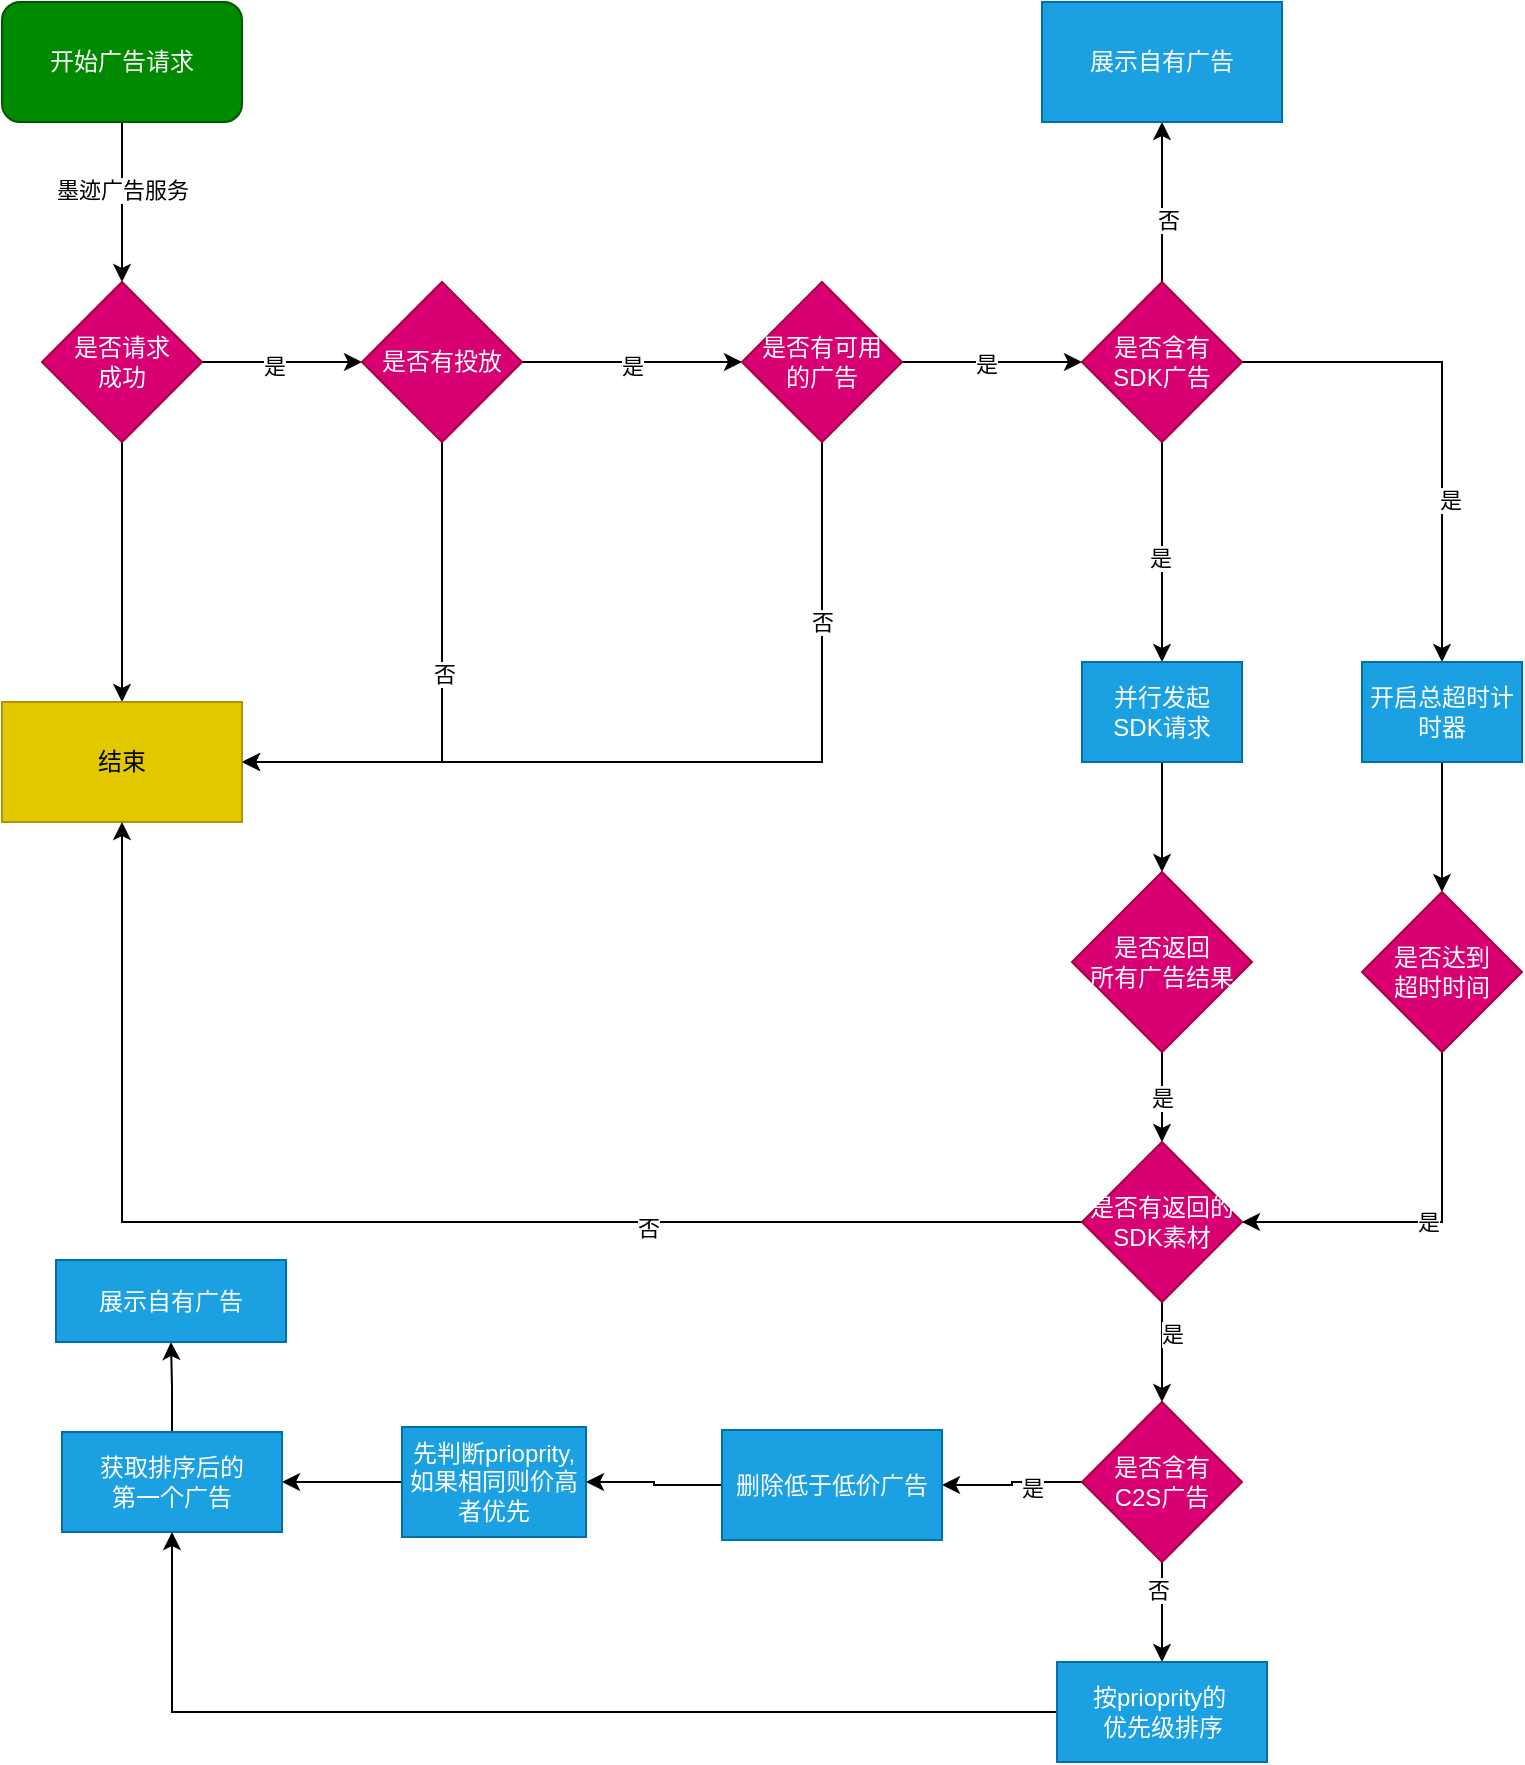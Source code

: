 <mxfile version="22.1.5" type="github">
  <diagram name="第 1 页" id="E0eeW6LGLjW0Yb_alyRi">
    <mxGraphModel dx="2120" dy="1113" grid="1" gridSize="10" guides="1" tooltips="1" connect="1" arrows="1" fold="1" page="1" pageScale="1" pageWidth="827" pageHeight="1169" math="0" shadow="0">
      <root>
        <mxCell id="0" />
        <mxCell id="1" parent="0" />
        <mxCell id="M79rzZ41mrvAYY-lDxM1-1" value="" style="edgeStyle=orthogonalEdgeStyle;rounded=0;orthogonalLoop=1;jettySize=auto;html=1;" edge="1" parent="1" source="M79rzZ41mrvAYY-lDxM1-3" target="M79rzZ41mrvAYY-lDxM1-8">
          <mxGeometry relative="1" as="geometry" />
        </mxCell>
        <mxCell id="M79rzZ41mrvAYY-lDxM1-2" value="墨迹广告服务" style="edgeLabel;html=1;align=center;verticalAlign=middle;resizable=0;points=[];" vertex="1" connectable="0" parent="M79rzZ41mrvAYY-lDxM1-1">
          <mxGeometry x="-0.156" relative="1" as="geometry">
            <mxPoint as="offset" />
          </mxGeometry>
        </mxCell>
        <mxCell id="M79rzZ41mrvAYY-lDxM1-3" value="开始广告请求" style="rounded=1;whiteSpace=wrap;html=1;fillColor=#008a00;fontColor=#ffffff;strokeColor=#005700;" vertex="1" parent="1">
          <mxGeometry x="250" y="480" width="120" height="60" as="geometry" />
        </mxCell>
        <mxCell id="M79rzZ41mrvAYY-lDxM1-6" value="" style="edgeStyle=orthogonalEdgeStyle;rounded=0;orthogonalLoop=1;jettySize=auto;html=1;" edge="1" parent="1" source="M79rzZ41mrvAYY-lDxM1-8" target="M79rzZ41mrvAYY-lDxM1-14">
          <mxGeometry relative="1" as="geometry" />
        </mxCell>
        <mxCell id="M79rzZ41mrvAYY-lDxM1-7" value="是" style="edgeLabel;html=1;align=center;verticalAlign=middle;resizable=0;points=[];" vertex="1" connectable="0" parent="M79rzZ41mrvAYY-lDxM1-6">
          <mxGeometry x="-0.1" y="-1" relative="1" as="geometry">
            <mxPoint y="1" as="offset" />
          </mxGeometry>
        </mxCell>
        <mxCell id="M79rzZ41mrvAYY-lDxM1-96" style="edgeStyle=orthogonalEdgeStyle;rounded=0;orthogonalLoop=1;jettySize=auto;html=1;" edge="1" parent="1" source="M79rzZ41mrvAYY-lDxM1-8" target="M79rzZ41mrvAYY-lDxM1-15">
          <mxGeometry relative="1" as="geometry" />
        </mxCell>
        <mxCell id="M79rzZ41mrvAYY-lDxM1-8" value="是否请求&lt;br&gt;成功" style="rhombus;whiteSpace=wrap;html=1;fillColor=#d80073;fontColor=#ffffff;strokeColor=#A50040;" vertex="1" parent="1">
          <mxGeometry x="270" y="620" width="80" height="80" as="geometry" />
        </mxCell>
        <mxCell id="M79rzZ41mrvAYY-lDxM1-10" value="" style="edgeStyle=orthogonalEdgeStyle;rounded=0;orthogonalLoop=1;jettySize=auto;html=1;" edge="1" parent="1" source="M79rzZ41mrvAYY-lDxM1-14" target="M79rzZ41mrvAYY-lDxM1-15">
          <mxGeometry relative="1" as="geometry">
            <Array as="points">
              <mxPoint x="470" y="860" />
            </Array>
          </mxGeometry>
        </mxCell>
        <mxCell id="M79rzZ41mrvAYY-lDxM1-11" value="否" style="edgeLabel;html=1;align=center;verticalAlign=middle;resizable=0;points=[];" vertex="1" connectable="0" parent="M79rzZ41mrvAYY-lDxM1-10">
          <mxGeometry x="-0.111" y="1" relative="1" as="geometry">
            <mxPoint as="offset" />
          </mxGeometry>
        </mxCell>
        <mxCell id="M79rzZ41mrvAYY-lDxM1-12" value="" style="edgeStyle=orthogonalEdgeStyle;rounded=0;orthogonalLoop=1;jettySize=auto;html=1;entryX=0;entryY=0.5;entryDx=0;entryDy=0;" edge="1" parent="1" source="M79rzZ41mrvAYY-lDxM1-14" target="M79rzZ41mrvAYY-lDxM1-35">
          <mxGeometry relative="1" as="geometry">
            <mxPoint x="620" y="660" as="targetPoint" />
          </mxGeometry>
        </mxCell>
        <mxCell id="M79rzZ41mrvAYY-lDxM1-13" value="是" style="edgeLabel;html=1;align=center;verticalAlign=middle;resizable=0;points=[];" vertex="1" connectable="0" parent="M79rzZ41mrvAYY-lDxM1-12">
          <mxGeometry y="-1" relative="1" as="geometry">
            <mxPoint y="1" as="offset" />
          </mxGeometry>
        </mxCell>
        <mxCell id="M79rzZ41mrvAYY-lDxM1-14" value="是否有投放" style="rhombus;whiteSpace=wrap;html=1;fillColor=#d80073;fontColor=#ffffff;strokeColor=#A50040;" vertex="1" parent="1">
          <mxGeometry x="430" y="620" width="80" height="80" as="geometry" />
        </mxCell>
        <mxCell id="M79rzZ41mrvAYY-lDxM1-15" value="结束" style="whiteSpace=wrap;html=1;fillColor=#e3c800;fontColor=#000000;strokeColor=#B09500;" vertex="1" parent="1">
          <mxGeometry x="250" y="830" width="120" height="60" as="geometry" />
        </mxCell>
        <mxCell id="M79rzZ41mrvAYY-lDxM1-26" value="" style="edgeStyle=orthogonalEdgeStyle;rounded=0;orthogonalLoop=1;jettySize=auto;html=1;entryX=0.5;entryY=0;entryDx=0;entryDy=0;" edge="1" parent="1" source="M79rzZ41mrvAYY-lDxM1-28" target="M79rzZ41mrvAYY-lDxM1-72">
          <mxGeometry relative="1" as="geometry">
            <mxPoint x="1070" y="660" as="targetPoint" />
          </mxGeometry>
        </mxCell>
        <mxCell id="M79rzZ41mrvAYY-lDxM1-27" value="是" style="edgeLabel;html=1;align=center;verticalAlign=middle;resizable=0;points=[];" vertex="1" connectable="0" parent="M79rzZ41mrvAYY-lDxM1-26">
          <mxGeometry x="0.025" y="-1" relative="1" as="geometry">
            <mxPoint y="1" as="offset" />
          </mxGeometry>
        </mxCell>
        <mxCell id="M79rzZ41mrvAYY-lDxM1-94" style="edgeStyle=orthogonalEdgeStyle;rounded=0;orthogonalLoop=1;jettySize=auto;html=1;entryX=0.5;entryY=0;entryDx=0;entryDy=0;" edge="1" parent="1" source="M79rzZ41mrvAYY-lDxM1-28" target="M79rzZ41mrvAYY-lDxM1-77">
          <mxGeometry relative="1" as="geometry" />
        </mxCell>
        <mxCell id="M79rzZ41mrvAYY-lDxM1-95" value="是" style="edgeLabel;html=1;align=center;verticalAlign=middle;resizable=0;points=[];" vertex="1" connectable="0" parent="M79rzZ41mrvAYY-lDxM1-94">
          <mxGeometry x="0.353" y="4" relative="1" as="geometry">
            <mxPoint as="offset" />
          </mxGeometry>
        </mxCell>
        <mxCell id="M79rzZ41mrvAYY-lDxM1-98" value="" style="edgeStyle=orthogonalEdgeStyle;rounded=0;orthogonalLoop=1;jettySize=auto;html=1;" edge="1" parent="1" source="M79rzZ41mrvAYY-lDxM1-28" target="M79rzZ41mrvAYY-lDxM1-97">
          <mxGeometry relative="1" as="geometry" />
        </mxCell>
        <mxCell id="M79rzZ41mrvAYY-lDxM1-115" value="否" style="edgeLabel;html=1;align=center;verticalAlign=middle;resizable=0;points=[];" vertex="1" connectable="0" parent="M79rzZ41mrvAYY-lDxM1-98">
          <mxGeometry x="-0.231" y="-3" relative="1" as="geometry">
            <mxPoint as="offset" />
          </mxGeometry>
        </mxCell>
        <mxCell id="M79rzZ41mrvAYY-lDxM1-28" value="是否含有&lt;br&gt;SDK广告" style="rhombus;whiteSpace=wrap;html=1;fillColor=#d80073;fontColor=#ffffff;strokeColor=#A50040;" vertex="1" parent="1">
          <mxGeometry x="790" y="620" width="80" height="80" as="geometry" />
        </mxCell>
        <mxCell id="M79rzZ41mrvAYY-lDxM1-31" value="" style="edgeStyle=orthogonalEdgeStyle;rounded=0;orthogonalLoop=1;jettySize=auto;html=1;entryX=0;entryY=0.5;entryDx=0;entryDy=0;" edge="1" parent="1" source="M79rzZ41mrvAYY-lDxM1-35" target="M79rzZ41mrvAYY-lDxM1-28">
          <mxGeometry relative="1" as="geometry">
            <mxPoint x="760" y="660" as="targetPoint" />
          </mxGeometry>
        </mxCell>
        <mxCell id="M79rzZ41mrvAYY-lDxM1-32" value="是" style="edgeLabel;html=1;align=center;verticalAlign=middle;resizable=0;points=[];" vertex="1" connectable="0" parent="M79rzZ41mrvAYY-lDxM1-31">
          <mxGeometry x="-0.067" y="-1" relative="1" as="geometry">
            <mxPoint as="offset" />
          </mxGeometry>
        </mxCell>
        <mxCell id="M79rzZ41mrvAYY-lDxM1-33" style="edgeStyle=orthogonalEdgeStyle;rounded=0;orthogonalLoop=1;jettySize=auto;html=1;entryX=1;entryY=0.5;entryDx=0;entryDy=0;" edge="1" parent="1" source="M79rzZ41mrvAYY-lDxM1-35" target="M79rzZ41mrvAYY-lDxM1-15">
          <mxGeometry relative="1" as="geometry">
            <Array as="points">
              <mxPoint x="660" y="860" />
            </Array>
          </mxGeometry>
        </mxCell>
        <mxCell id="M79rzZ41mrvAYY-lDxM1-34" value="否" style="edgeLabel;html=1;align=center;verticalAlign=middle;resizable=0;points=[];" vertex="1" connectable="0" parent="M79rzZ41mrvAYY-lDxM1-33">
          <mxGeometry x="-0.6" relative="1" as="geometry">
            <mxPoint as="offset" />
          </mxGeometry>
        </mxCell>
        <mxCell id="M79rzZ41mrvAYY-lDxM1-35" value="是否有可用&lt;br&gt;的广告" style="rhombus;whiteSpace=wrap;html=1;fillColor=#d80073;fontColor=#ffffff;strokeColor=#A50040;" vertex="1" parent="1">
          <mxGeometry x="620" y="620" width="80" height="80" as="geometry" />
        </mxCell>
        <mxCell id="M79rzZ41mrvAYY-lDxM1-99" value="" style="edgeStyle=orthogonalEdgeStyle;rounded=0;orthogonalLoop=1;jettySize=auto;html=1;" edge="1" parent="1" source="M79rzZ41mrvAYY-lDxM1-72" target="M79rzZ41mrvAYY-lDxM1-75">
          <mxGeometry relative="1" as="geometry" />
        </mxCell>
        <mxCell id="M79rzZ41mrvAYY-lDxM1-72" value="并行发起&lt;br&gt;SDK请求" style="rounded=0;whiteSpace=wrap;html=1;fillColor=#1ba1e2;fontColor=#ffffff;strokeColor=#006EAF;" vertex="1" parent="1">
          <mxGeometry x="790" y="810" width="80" height="50" as="geometry" />
        </mxCell>
        <mxCell id="M79rzZ41mrvAYY-lDxM1-102" value="是" style="edgeStyle=orthogonalEdgeStyle;rounded=0;orthogonalLoop=1;jettySize=auto;html=1;" edge="1" parent="1" source="M79rzZ41mrvAYY-lDxM1-75" target="M79rzZ41mrvAYY-lDxM1-100">
          <mxGeometry relative="1" as="geometry" />
        </mxCell>
        <mxCell id="M79rzZ41mrvAYY-lDxM1-75" value="是否返回&lt;br&gt;所有广告结果" style="rhombus;whiteSpace=wrap;html=1;rounded=0;fillColor=#d80073;fontColor=#ffffff;strokeColor=#A50040;" vertex="1" parent="1">
          <mxGeometry x="785" y="915" width="90" height="90" as="geometry" />
        </mxCell>
        <mxCell id="M79rzZ41mrvAYY-lDxM1-76" value="" style="edgeStyle=orthogonalEdgeStyle;rounded=0;orthogonalLoop=1;jettySize=auto;html=1;" edge="1" parent="1" source="M79rzZ41mrvAYY-lDxM1-77" target="M79rzZ41mrvAYY-lDxM1-80">
          <mxGeometry relative="1" as="geometry" />
        </mxCell>
        <mxCell id="M79rzZ41mrvAYY-lDxM1-77" value="开启总超时计时器" style="whiteSpace=wrap;html=1;rounded=0;fillColor=#1ba1e2;fontColor=#ffffff;strokeColor=#006EAF;" vertex="1" parent="1">
          <mxGeometry x="930" y="810" width="80" height="50" as="geometry" />
        </mxCell>
        <mxCell id="M79rzZ41mrvAYY-lDxM1-101" value="是" style="edgeStyle=orthogonalEdgeStyle;rounded=0;orthogonalLoop=1;jettySize=auto;html=1;entryX=1;entryY=0.5;entryDx=0;entryDy=0;exitX=0.5;exitY=1;exitDx=0;exitDy=0;" edge="1" parent="1" source="M79rzZ41mrvAYY-lDxM1-80" target="M79rzZ41mrvAYY-lDxM1-100">
          <mxGeometry relative="1" as="geometry" />
        </mxCell>
        <mxCell id="M79rzZ41mrvAYY-lDxM1-80" value="是否达到&lt;br&gt;超时时间" style="rhombus;whiteSpace=wrap;html=1;rounded=0;fillColor=#d80073;fontColor=#ffffff;strokeColor=#A50040;" vertex="1" parent="1">
          <mxGeometry x="930" y="925" width="80" height="80" as="geometry" />
        </mxCell>
        <mxCell id="M79rzZ41mrvAYY-lDxM1-83" value="" style="edgeStyle=orthogonalEdgeStyle;rounded=0;orthogonalLoop=1;jettySize=auto;html=1;" edge="1" parent="1" source="M79rzZ41mrvAYY-lDxM1-86" target="M79rzZ41mrvAYY-lDxM1-88">
          <mxGeometry relative="1" as="geometry" />
        </mxCell>
        <mxCell id="M79rzZ41mrvAYY-lDxM1-84" value="否" style="edgeLabel;html=1;align=center;verticalAlign=middle;resizable=0;points=[];" vertex="1" connectable="0" parent="M79rzZ41mrvAYY-lDxM1-83">
          <mxGeometry x="-0.489" y="-2" relative="1" as="geometry">
            <mxPoint y="1" as="offset" />
          </mxGeometry>
        </mxCell>
        <mxCell id="M79rzZ41mrvAYY-lDxM1-109" value="" style="edgeStyle=orthogonalEdgeStyle;rounded=0;orthogonalLoop=1;jettySize=auto;html=1;" edge="1" parent="1" source="M79rzZ41mrvAYY-lDxM1-86" target="M79rzZ41mrvAYY-lDxM1-108">
          <mxGeometry relative="1" as="geometry" />
        </mxCell>
        <mxCell id="M79rzZ41mrvAYY-lDxM1-111" value="是" style="edgeLabel;html=1;align=center;verticalAlign=middle;resizable=0;points=[];" vertex="1" connectable="0" parent="M79rzZ41mrvAYY-lDxM1-109">
          <mxGeometry x="-0.301" y="3" relative="1" as="geometry">
            <mxPoint as="offset" />
          </mxGeometry>
        </mxCell>
        <mxCell id="M79rzZ41mrvAYY-lDxM1-86" value="是否含有&lt;br&gt;C2S广告" style="rhombus;whiteSpace=wrap;html=1;rounded=0;fillColor=#d80073;fontColor=#ffffff;strokeColor=#A50040;" vertex="1" parent="1">
          <mxGeometry x="790" y="1180" width="80" height="80" as="geometry" />
        </mxCell>
        <mxCell id="M79rzZ41mrvAYY-lDxM1-107" style="edgeStyle=orthogonalEdgeStyle;rounded=0;orthogonalLoop=1;jettySize=auto;html=1;entryX=0.5;entryY=1;entryDx=0;entryDy=0;" edge="1" parent="1" source="M79rzZ41mrvAYY-lDxM1-88" target="M79rzZ41mrvAYY-lDxM1-92">
          <mxGeometry relative="1" as="geometry" />
        </mxCell>
        <mxCell id="M79rzZ41mrvAYY-lDxM1-88" value="按prioprity的&amp;nbsp;&lt;br&gt;优先级排序" style="rounded=0;whiteSpace=wrap;html=1;fillColor=#1ba1e2;fontColor=#ffffff;strokeColor=#006EAF;" vertex="1" parent="1">
          <mxGeometry x="777.5" y="1310" width="105" height="50" as="geometry" />
        </mxCell>
        <mxCell id="M79rzZ41mrvAYY-lDxM1-89" style="edgeStyle=orthogonalEdgeStyle;rounded=0;orthogonalLoop=1;jettySize=auto;html=1;entryX=1;entryY=0.5;entryDx=0;entryDy=0;" edge="1" parent="1" source="M79rzZ41mrvAYY-lDxM1-90" target="M79rzZ41mrvAYY-lDxM1-92">
          <mxGeometry relative="1" as="geometry" />
        </mxCell>
        <mxCell id="M79rzZ41mrvAYY-lDxM1-90" value="先判断prioprity,如果相同则价高者优先" style="rounded=0;whiteSpace=wrap;html=1;fillColor=#1ba1e2;fontColor=#ffffff;strokeColor=#006EAF;" vertex="1" parent="1">
          <mxGeometry x="450" y="1192.5" width="92" height="55" as="geometry" />
        </mxCell>
        <mxCell id="M79rzZ41mrvAYY-lDxM1-114" value="" style="edgeStyle=orthogonalEdgeStyle;rounded=0;orthogonalLoop=1;jettySize=auto;html=1;" edge="1" parent="1" source="M79rzZ41mrvAYY-lDxM1-92" target="M79rzZ41mrvAYY-lDxM1-113">
          <mxGeometry relative="1" as="geometry" />
        </mxCell>
        <mxCell id="M79rzZ41mrvAYY-lDxM1-92" value="获取排序后的&lt;br&gt;第一个广告" style="rounded=0;whiteSpace=wrap;html=1;fillColor=#1ba1e2;fontColor=#ffffff;strokeColor=#006EAF;" vertex="1" parent="1">
          <mxGeometry x="280" y="1195" width="110" height="50" as="geometry" />
        </mxCell>
        <mxCell id="M79rzZ41mrvAYY-lDxM1-97" value="展示自有广告" style="rounded=0;whiteSpace=wrap;html=1;fillColor=#1ba1e2;fontColor=#ffffff;strokeColor=#006EAF;" vertex="1" parent="1">
          <mxGeometry x="770" y="480" width="120" height="60" as="geometry" />
        </mxCell>
        <mxCell id="M79rzZ41mrvAYY-lDxM1-103" style="edgeStyle=orthogonalEdgeStyle;rounded=0;orthogonalLoop=1;jettySize=auto;html=1;entryX=0.5;entryY=1;entryDx=0;entryDy=0;" edge="1" parent="1" source="M79rzZ41mrvAYY-lDxM1-100" target="M79rzZ41mrvAYY-lDxM1-15">
          <mxGeometry relative="1" as="geometry" />
        </mxCell>
        <mxCell id="M79rzZ41mrvAYY-lDxM1-104" value="否" style="edgeLabel;html=1;align=center;verticalAlign=middle;resizable=0;points=[];" vertex="1" connectable="0" parent="M79rzZ41mrvAYY-lDxM1-103">
          <mxGeometry x="-0.362" y="3" relative="1" as="geometry">
            <mxPoint as="offset" />
          </mxGeometry>
        </mxCell>
        <mxCell id="M79rzZ41mrvAYY-lDxM1-106" value="" style="edgeStyle=orthogonalEdgeStyle;rounded=0;orthogonalLoop=1;jettySize=auto;html=1;" edge="1" parent="1" source="M79rzZ41mrvAYY-lDxM1-100" target="M79rzZ41mrvAYY-lDxM1-86">
          <mxGeometry relative="1" as="geometry" />
        </mxCell>
        <mxCell id="M79rzZ41mrvAYY-lDxM1-112" value="是" style="edgeLabel;html=1;align=center;verticalAlign=middle;resizable=0;points=[];" vertex="1" connectable="0" parent="M79rzZ41mrvAYY-lDxM1-106">
          <mxGeometry x="-0.36" y="5" relative="1" as="geometry">
            <mxPoint as="offset" />
          </mxGeometry>
        </mxCell>
        <mxCell id="M79rzZ41mrvAYY-lDxM1-100" value="是否有返回的SDK素材" style="rhombus;whiteSpace=wrap;html=1;rounded=0;fillColor=#d80073;fontColor=#ffffff;strokeColor=#A50040;" vertex="1" parent="1">
          <mxGeometry x="790" y="1050" width="80" height="80" as="geometry" />
        </mxCell>
        <mxCell id="M79rzZ41mrvAYY-lDxM1-110" value="" style="edgeStyle=orthogonalEdgeStyle;rounded=0;orthogonalLoop=1;jettySize=auto;html=1;" edge="1" parent="1" source="M79rzZ41mrvAYY-lDxM1-108" target="M79rzZ41mrvAYY-lDxM1-90">
          <mxGeometry relative="1" as="geometry" />
        </mxCell>
        <mxCell id="M79rzZ41mrvAYY-lDxM1-108" value="删除低于低价广告" style="whiteSpace=wrap;html=1;rounded=0;fillColor=#1ba1e2;fontColor=#ffffff;strokeColor=#006EAF;" vertex="1" parent="1">
          <mxGeometry x="610" y="1194" width="110" height="55" as="geometry" />
        </mxCell>
        <mxCell id="M79rzZ41mrvAYY-lDxM1-113" value="展示自有广告" style="rounded=0;whiteSpace=wrap;html=1;fillColor=#1ba1e2;fontColor=#ffffff;strokeColor=#006EAF;" vertex="1" parent="1">
          <mxGeometry x="277" y="1109" width="115" height="41" as="geometry" />
        </mxCell>
      </root>
    </mxGraphModel>
  </diagram>
</mxfile>
